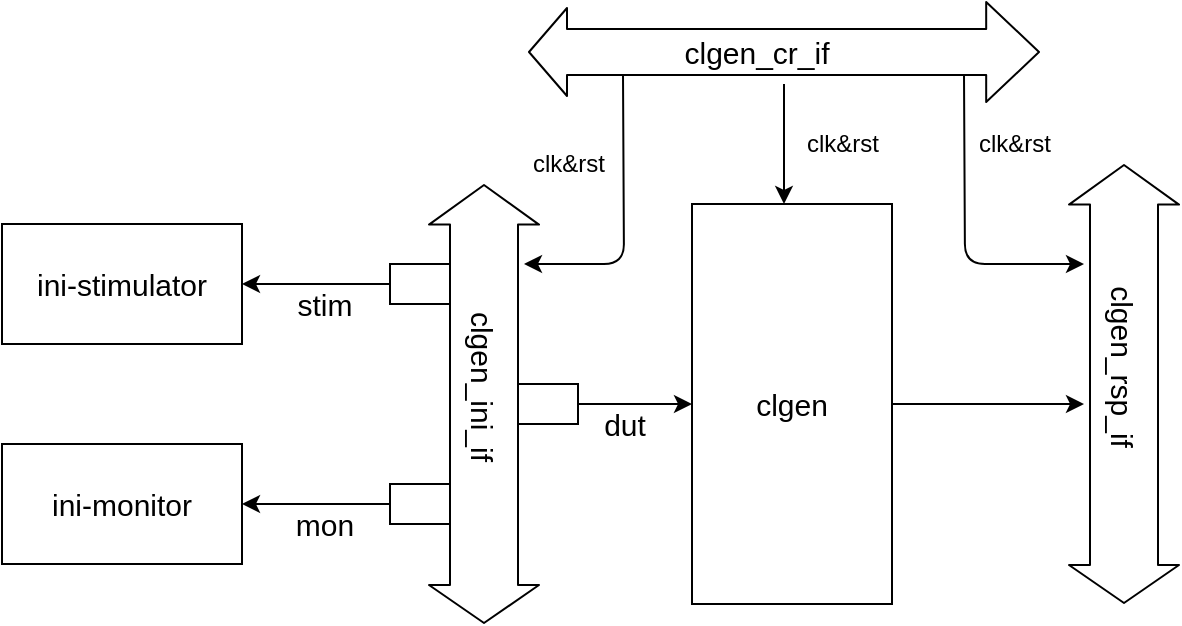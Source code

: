<mxfile version="14.1.1" type="github">
  <diagram id="ArjFegC4DGKFg92p9WUc" name="第 1 页">
    <mxGraphModel dx="1038" dy="580" grid="1" gridSize="10" guides="1" tooltips="1" connect="1" arrows="1" fold="1" page="1" pageScale="1" pageWidth="827" pageHeight="1169" math="0" shadow="0">
      <root>
        <mxCell id="0" />
        <mxCell id="1" parent="0" />
        <mxCell id="v5qa6y6z0RPUsvVrmtMX-20" style="edgeStyle=orthogonalEdgeStyle;rounded=0;orthogonalLoop=1;jettySize=auto;html=1;exitX=1;exitY=0.5;exitDx=0;exitDy=0;fontSize=15;" edge="1" parent="1" source="v5qa6y6z0RPUsvVrmtMX-1">
          <mxGeometry relative="1" as="geometry">
            <mxPoint x="560" y="310" as="targetPoint" />
          </mxGeometry>
        </mxCell>
        <mxCell id="v5qa6y6z0RPUsvVrmtMX-1" value="&lt;font style=&quot;font-size: 15px&quot;&gt;clgen&lt;/font&gt;" style="rounded=0;whiteSpace=wrap;html=1;" vertex="1" parent="1">
          <mxGeometry x="364" y="210" width="100" height="200" as="geometry" />
        </mxCell>
        <mxCell id="v5qa6y6z0RPUsvVrmtMX-2" value="" style="shape=flexArrow;endArrow=classic;startArrow=classic;html=1;endWidth=26;endSize=8.47;width=23;" edge="1" parent="1">
          <mxGeometry width="50" height="50" relative="1" as="geometry">
            <mxPoint x="282" y="134" as="sourcePoint" />
            <mxPoint x="538" y="134" as="targetPoint" />
          </mxGeometry>
        </mxCell>
        <mxCell id="v5qa6y6z0RPUsvVrmtMX-3" value="clgen_cr_if" style="edgeLabel;html=1;align=center;verticalAlign=middle;resizable=0;points=[];fontSize=15;" vertex="1" connectable="0" parent="v5qa6y6z0RPUsvVrmtMX-2">
          <mxGeometry x="-0.15" y="-5" relative="1" as="geometry">
            <mxPoint x="5" y="-5" as="offset" />
          </mxGeometry>
        </mxCell>
        <mxCell id="v5qa6y6z0RPUsvVrmtMX-4" value="" style="shape=flexArrow;endArrow=classic;startArrow=classic;html=1;width=34;endSize=6.27;" edge="1" parent="1">
          <mxGeometry width="50" height="50" relative="1" as="geometry">
            <mxPoint x="260" y="420" as="sourcePoint" />
            <mxPoint x="260" y="200" as="targetPoint" />
          </mxGeometry>
        </mxCell>
        <mxCell id="v5qa6y6z0RPUsvVrmtMX-5" value="clgen_ini_if" style="edgeLabel;html=1;align=center;verticalAlign=middle;resizable=0;points=[];rotation=90;fontSize=15;" vertex="1" connectable="0" parent="v5qa6y6z0RPUsvVrmtMX-4">
          <mxGeometry x="0.533" y="5" relative="1" as="geometry">
            <mxPoint x="5" y="49" as="offset" />
          </mxGeometry>
        </mxCell>
        <mxCell id="v5qa6y6z0RPUsvVrmtMX-6" value="ini-stimulator" style="rounded=0;whiteSpace=wrap;html=1;fontSize=15;" vertex="1" parent="1">
          <mxGeometry x="19" y="220" width="120" height="60" as="geometry" />
        </mxCell>
        <mxCell id="v5qa6y6z0RPUsvVrmtMX-7" value="ini-monitor" style="rounded=0;whiteSpace=wrap;html=1;fontSize=15;" vertex="1" parent="1">
          <mxGeometry x="19" y="330" width="120" height="60" as="geometry" />
        </mxCell>
        <mxCell id="v5qa6y6z0RPUsvVrmtMX-11" style="edgeStyle=orthogonalEdgeStyle;rounded=0;orthogonalLoop=1;jettySize=auto;html=1;exitX=0;exitY=0.5;exitDx=0;exitDy=0;entryX=1;entryY=0.5;entryDx=0;entryDy=0;fontSize=15;" edge="1" parent="1" source="v5qa6y6z0RPUsvVrmtMX-8" target="v5qa6y6z0RPUsvVrmtMX-6">
          <mxGeometry relative="1" as="geometry" />
        </mxCell>
        <mxCell id="v5qa6y6z0RPUsvVrmtMX-8" value="" style="rounded=0;whiteSpace=wrap;html=1;fontSize=15;" vertex="1" parent="1">
          <mxGeometry x="213" y="240" width="30" height="20" as="geometry" />
        </mxCell>
        <mxCell id="v5qa6y6z0RPUsvVrmtMX-10" style="edgeStyle=orthogonalEdgeStyle;rounded=0;orthogonalLoop=1;jettySize=auto;html=1;exitX=0;exitY=0.5;exitDx=0;exitDy=0;entryX=1;entryY=0.5;entryDx=0;entryDy=0;fontSize=15;" edge="1" parent="1" source="v5qa6y6z0RPUsvVrmtMX-9" target="v5qa6y6z0RPUsvVrmtMX-7">
          <mxGeometry relative="1" as="geometry" />
        </mxCell>
        <mxCell id="v5qa6y6z0RPUsvVrmtMX-9" value="" style="rounded=0;whiteSpace=wrap;html=1;fontSize=15;" vertex="1" parent="1">
          <mxGeometry x="213" y="350" width="30" height="20" as="geometry" />
        </mxCell>
        <mxCell id="v5qa6y6z0RPUsvVrmtMX-13" style="edgeStyle=orthogonalEdgeStyle;rounded=0;orthogonalLoop=1;jettySize=auto;html=1;entryX=0;entryY=0.5;entryDx=0;entryDy=0;fontSize=15;" edge="1" parent="1" source="v5qa6y6z0RPUsvVrmtMX-12" target="v5qa6y6z0RPUsvVrmtMX-1">
          <mxGeometry relative="1" as="geometry" />
        </mxCell>
        <mxCell id="v5qa6y6z0RPUsvVrmtMX-12" value="" style="rounded=0;whiteSpace=wrap;html=1;fontSize=15;" vertex="1" parent="1">
          <mxGeometry x="277" y="300" width="30" height="20" as="geometry" />
        </mxCell>
        <mxCell id="v5qa6y6z0RPUsvVrmtMX-14" value="stim" style="text;html=1;align=center;verticalAlign=middle;resizable=0;points=[];autosize=1;fontSize=15;" vertex="1" parent="1">
          <mxGeometry x="160" y="250" width="40" height="20" as="geometry" />
        </mxCell>
        <mxCell id="v5qa6y6z0RPUsvVrmtMX-15" value="mon" style="text;html=1;align=center;verticalAlign=middle;resizable=0;points=[];autosize=1;fontSize=15;" vertex="1" parent="1">
          <mxGeometry x="160" y="360" width="40" height="20" as="geometry" />
        </mxCell>
        <mxCell id="v5qa6y6z0RPUsvVrmtMX-16" value="dut" style="text;html=1;align=center;verticalAlign=middle;resizable=0;points=[];autosize=1;fontSize=15;" vertex="1" parent="1">
          <mxGeometry x="310" y="310" width="40" height="20" as="geometry" />
        </mxCell>
        <mxCell id="v5qa6y6z0RPUsvVrmtMX-17" value="" style="shape=flexArrow;endArrow=classic;startArrow=classic;html=1;width=34;endSize=6.27;" edge="1" parent="1">
          <mxGeometry width="50" height="50" relative="1" as="geometry">
            <mxPoint x="580" y="410" as="sourcePoint" />
            <mxPoint x="580" y="190" as="targetPoint" />
          </mxGeometry>
        </mxCell>
        <mxCell id="v5qa6y6z0RPUsvVrmtMX-18" value="clgen_rsp_if" style="edgeLabel;html=1;align=center;verticalAlign=middle;resizable=0;points=[];rotation=90;fontSize=15;" vertex="1" connectable="0" parent="v5qa6y6z0RPUsvVrmtMX-17">
          <mxGeometry x="0.533" y="5" relative="1" as="geometry">
            <mxPoint x="5" y="49" as="offset" />
          </mxGeometry>
        </mxCell>
        <mxCell id="v5qa6y6z0RPUsvVrmtMX-21" value="" style="endArrow=classic;html=1;fontSize=15;" edge="1" parent="1">
          <mxGeometry width="50" height="50" relative="1" as="geometry">
            <mxPoint x="410" y="150" as="sourcePoint" />
            <mxPoint x="410" y="210" as="targetPoint" />
          </mxGeometry>
        </mxCell>
        <mxCell id="v5qa6y6z0RPUsvVrmtMX-22" value="clk&amp;amp;rst" style="text;html=1;align=center;verticalAlign=middle;resizable=0;points=[];autosize=1;fontSize=12;" vertex="1" parent="1">
          <mxGeometry x="414" y="170" width="50" height="20" as="geometry" />
        </mxCell>
        <mxCell id="v5qa6y6z0RPUsvVrmtMX-24" value="" style="endArrow=classic;html=1;fontSize=12;" edge="1" parent="1">
          <mxGeometry width="50" height="50" relative="1" as="geometry">
            <mxPoint x="329.5" y="145" as="sourcePoint" />
            <mxPoint x="280" y="240" as="targetPoint" />
            <Array as="points">
              <mxPoint x="330" y="240" />
            </Array>
          </mxGeometry>
        </mxCell>
        <mxCell id="v5qa6y6z0RPUsvVrmtMX-25" value="" style="endArrow=classic;html=1;fontSize=12;" edge="1" parent="1">
          <mxGeometry width="50" height="50" relative="1" as="geometry">
            <mxPoint x="500" y="145" as="sourcePoint" />
            <mxPoint x="560" y="240" as="targetPoint" />
            <Array as="points">
              <mxPoint x="500.5" y="240" />
            </Array>
          </mxGeometry>
        </mxCell>
        <mxCell id="v5qa6y6z0RPUsvVrmtMX-26" value="clk&amp;amp;rst" style="text;html=1;align=center;verticalAlign=middle;resizable=0;points=[];autosize=1;fontSize=12;" vertex="1" parent="1">
          <mxGeometry x="277" y="180" width="50" height="20" as="geometry" />
        </mxCell>
        <mxCell id="v5qa6y6z0RPUsvVrmtMX-27" value="clk&amp;amp;rst" style="text;html=1;align=center;verticalAlign=middle;resizable=0;points=[];autosize=1;fontSize=12;" vertex="1" parent="1">
          <mxGeometry x="500" y="170" width="50" height="20" as="geometry" />
        </mxCell>
      </root>
    </mxGraphModel>
  </diagram>
</mxfile>
